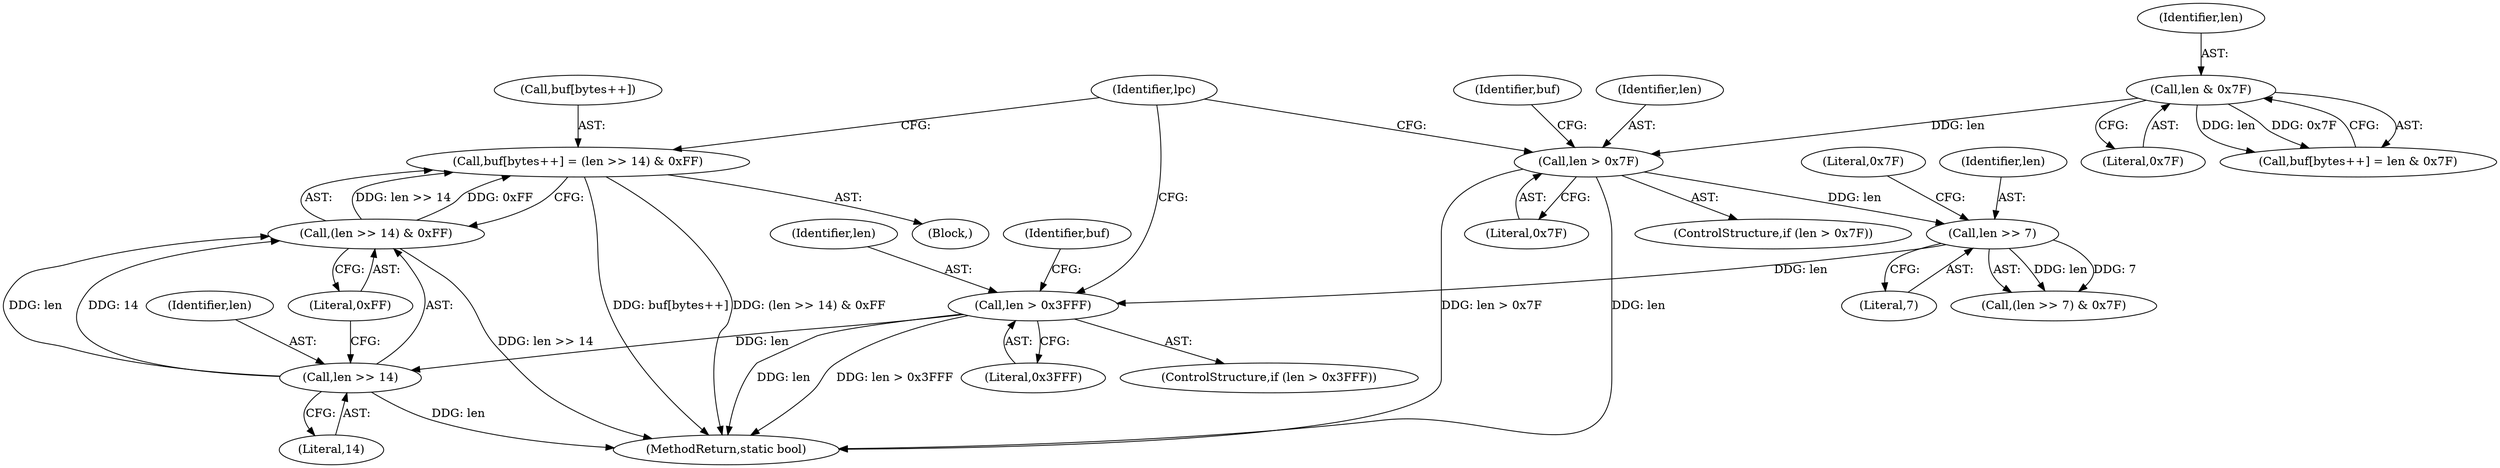 digraph "0_qemu_9f64916da20eea67121d544698676295bbb105a7_0@array" {
"1000628" [label="(Call,buf[bytes++] = (len >> 14) & 0xFF)"];
"1000633" [label="(Call,(len >> 14) & 0xFF)"];
"1000634" [label="(Call,len >> 14)"];
"1000617" [label="(Call,len > 0x3FFF)"];
"1000612" [label="(Call,len >> 7)"];
"1000595" [label="(Call,len > 0x7F)"];
"1000591" [label="(Call,len & 0x7F)"];
"1000596" [label="(Identifier,len)"];
"1000633" [label="(Call,(len >> 14) & 0xFF)"];
"1000586" [label="(Call,buf[bytes++] = len & 0x7F)"];
"1000594" [label="(ControlStructure,if (len > 0x7F))"];
"1000985" [label="(MethodReturn,static bool)"];
"1000597" [label="(Literal,0x7F)"];
"1000636" [label="(Literal,14)"];
"1000634" [label="(Call,len >> 14)"];
"1000591" [label="(Call,len & 0x7F)"];
"1000619" [label="(Literal,0x3FFF)"];
"1000613" [label="(Identifier,len)"];
"1000615" [label="(Literal,0x7F)"];
"1000629" [label="(Call,buf[bytes++])"];
"1000616" [label="(ControlStructure,if (len > 0x3FFF))"];
"1000611" [label="(Call,(len >> 7) & 0x7F)"];
"1000637" [label="(Literal,0xFF)"];
"1000618" [label="(Identifier,len)"];
"1000620" [label="(Block,)"];
"1000593" [label="(Literal,0x7F)"];
"1000617" [label="(Call,len > 0x3FFF)"];
"1000595" [label="(Call,len > 0x7F)"];
"1000612" [label="(Call,len >> 7)"];
"1000592" [label="(Identifier,len)"];
"1000628" [label="(Call,buf[bytes++] = (len >> 14) & 0xFF)"];
"1000640" [label="(Identifier,lpc)"];
"1000614" [label="(Literal,7)"];
"1000635" [label="(Identifier,len)"];
"1000601" [label="(Identifier,buf)"];
"1000623" [label="(Identifier,buf)"];
"1000628" -> "1000620"  [label="AST: "];
"1000628" -> "1000633"  [label="CFG: "];
"1000629" -> "1000628"  [label="AST: "];
"1000633" -> "1000628"  [label="AST: "];
"1000640" -> "1000628"  [label="CFG: "];
"1000628" -> "1000985"  [label="DDG: buf[bytes++]"];
"1000628" -> "1000985"  [label="DDG: (len >> 14) & 0xFF"];
"1000633" -> "1000628"  [label="DDG: len >> 14"];
"1000633" -> "1000628"  [label="DDG: 0xFF"];
"1000633" -> "1000637"  [label="CFG: "];
"1000634" -> "1000633"  [label="AST: "];
"1000637" -> "1000633"  [label="AST: "];
"1000633" -> "1000985"  [label="DDG: len >> 14"];
"1000634" -> "1000633"  [label="DDG: len"];
"1000634" -> "1000633"  [label="DDG: 14"];
"1000634" -> "1000636"  [label="CFG: "];
"1000635" -> "1000634"  [label="AST: "];
"1000636" -> "1000634"  [label="AST: "];
"1000637" -> "1000634"  [label="CFG: "];
"1000634" -> "1000985"  [label="DDG: len"];
"1000617" -> "1000634"  [label="DDG: len"];
"1000617" -> "1000616"  [label="AST: "];
"1000617" -> "1000619"  [label="CFG: "];
"1000618" -> "1000617"  [label="AST: "];
"1000619" -> "1000617"  [label="AST: "];
"1000623" -> "1000617"  [label="CFG: "];
"1000640" -> "1000617"  [label="CFG: "];
"1000617" -> "1000985"  [label="DDG: len"];
"1000617" -> "1000985"  [label="DDG: len > 0x3FFF"];
"1000612" -> "1000617"  [label="DDG: len"];
"1000612" -> "1000611"  [label="AST: "];
"1000612" -> "1000614"  [label="CFG: "];
"1000613" -> "1000612"  [label="AST: "];
"1000614" -> "1000612"  [label="AST: "];
"1000615" -> "1000612"  [label="CFG: "];
"1000612" -> "1000611"  [label="DDG: len"];
"1000612" -> "1000611"  [label="DDG: 7"];
"1000595" -> "1000612"  [label="DDG: len"];
"1000595" -> "1000594"  [label="AST: "];
"1000595" -> "1000597"  [label="CFG: "];
"1000596" -> "1000595"  [label="AST: "];
"1000597" -> "1000595"  [label="AST: "];
"1000601" -> "1000595"  [label="CFG: "];
"1000640" -> "1000595"  [label="CFG: "];
"1000595" -> "1000985"  [label="DDG: len > 0x7F"];
"1000595" -> "1000985"  [label="DDG: len"];
"1000591" -> "1000595"  [label="DDG: len"];
"1000591" -> "1000586"  [label="AST: "];
"1000591" -> "1000593"  [label="CFG: "];
"1000592" -> "1000591"  [label="AST: "];
"1000593" -> "1000591"  [label="AST: "];
"1000586" -> "1000591"  [label="CFG: "];
"1000591" -> "1000586"  [label="DDG: len"];
"1000591" -> "1000586"  [label="DDG: 0x7F"];
}
